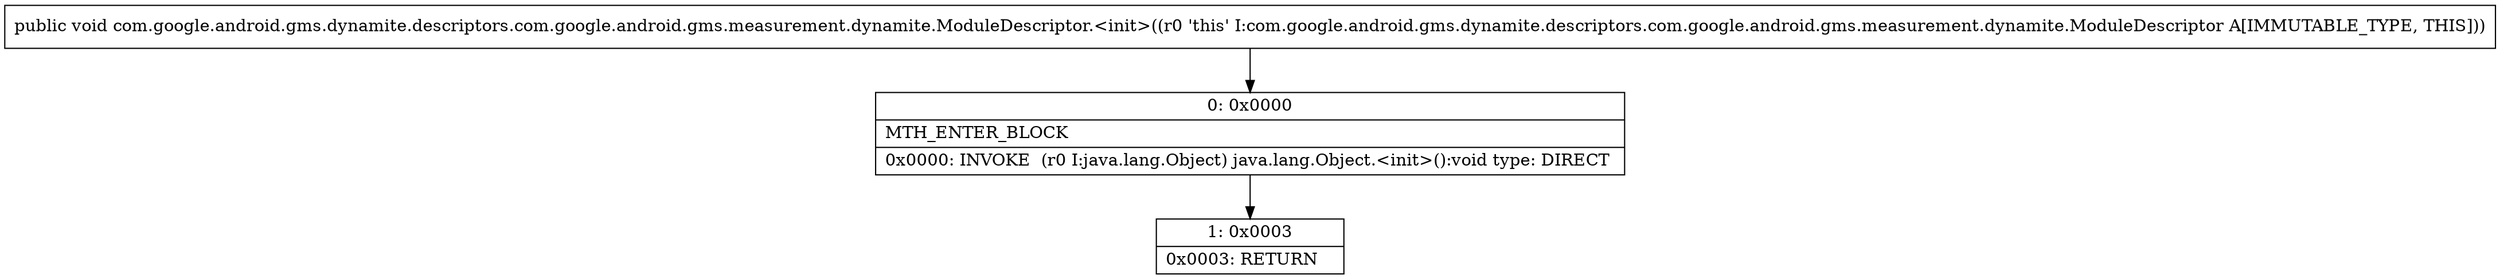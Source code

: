 digraph "CFG forcom.google.android.gms.dynamite.descriptors.com.google.android.gms.measurement.dynamite.ModuleDescriptor.\<init\>()V" {
Node_0 [shape=record,label="{0\:\ 0x0000|MTH_ENTER_BLOCK\l|0x0000: INVOKE  (r0 I:java.lang.Object) java.lang.Object.\<init\>():void type: DIRECT \l}"];
Node_1 [shape=record,label="{1\:\ 0x0003|0x0003: RETURN   \l}"];
MethodNode[shape=record,label="{public void com.google.android.gms.dynamite.descriptors.com.google.android.gms.measurement.dynamite.ModuleDescriptor.\<init\>((r0 'this' I:com.google.android.gms.dynamite.descriptors.com.google.android.gms.measurement.dynamite.ModuleDescriptor A[IMMUTABLE_TYPE, THIS])) }"];
MethodNode -> Node_0;
Node_0 -> Node_1;
}

